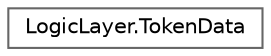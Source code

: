 digraph "Graphical Class Hierarchy"
{
 // LATEX_PDF_SIZE
  bgcolor="transparent";
  edge [fontname=Helvetica,fontsize=10,labelfontname=Helvetica,labelfontsize=10];
  node [fontname=Helvetica,fontsize=10,shape=box,height=0.2,width=0.4];
  rankdir="LR";
  Node0 [id="Node000000",label="LogicLayer.TokenData",height=0.2,width=0.4,color="grey40", fillcolor="white", style="filled",URL="$class_logic_layer_1_1_token_data.html",tooltip=" "];
}

